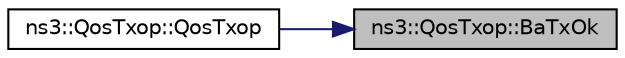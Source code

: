 digraph "ns3::QosTxop::BaTxOk"
{
 // LATEX_PDF_SIZE
  edge [fontname="Helvetica",fontsize="10",labelfontname="Helvetica",labelfontsize="10"];
  node [fontname="Helvetica",fontsize="10",shape=record];
  rankdir="RL";
  Node1 [label="ns3::QosTxop::BaTxOk",height=0.2,width=0.4,color="black", fillcolor="grey75", style="filled", fontcolor="black",tooltip="The packet we sent was successfully received by the receiver."];
  Node1 -> Node2 [dir="back",color="midnightblue",fontsize="10",style="solid",fontname="Helvetica"];
  Node2 [label="ns3::QosTxop::QosTxop",height=0.2,width=0.4,color="black", fillcolor="white", style="filled",URL="$classns3_1_1_qos_txop.html#a65dc7d101c9265b431f628fee3e6805a",tooltip=" "];
}
